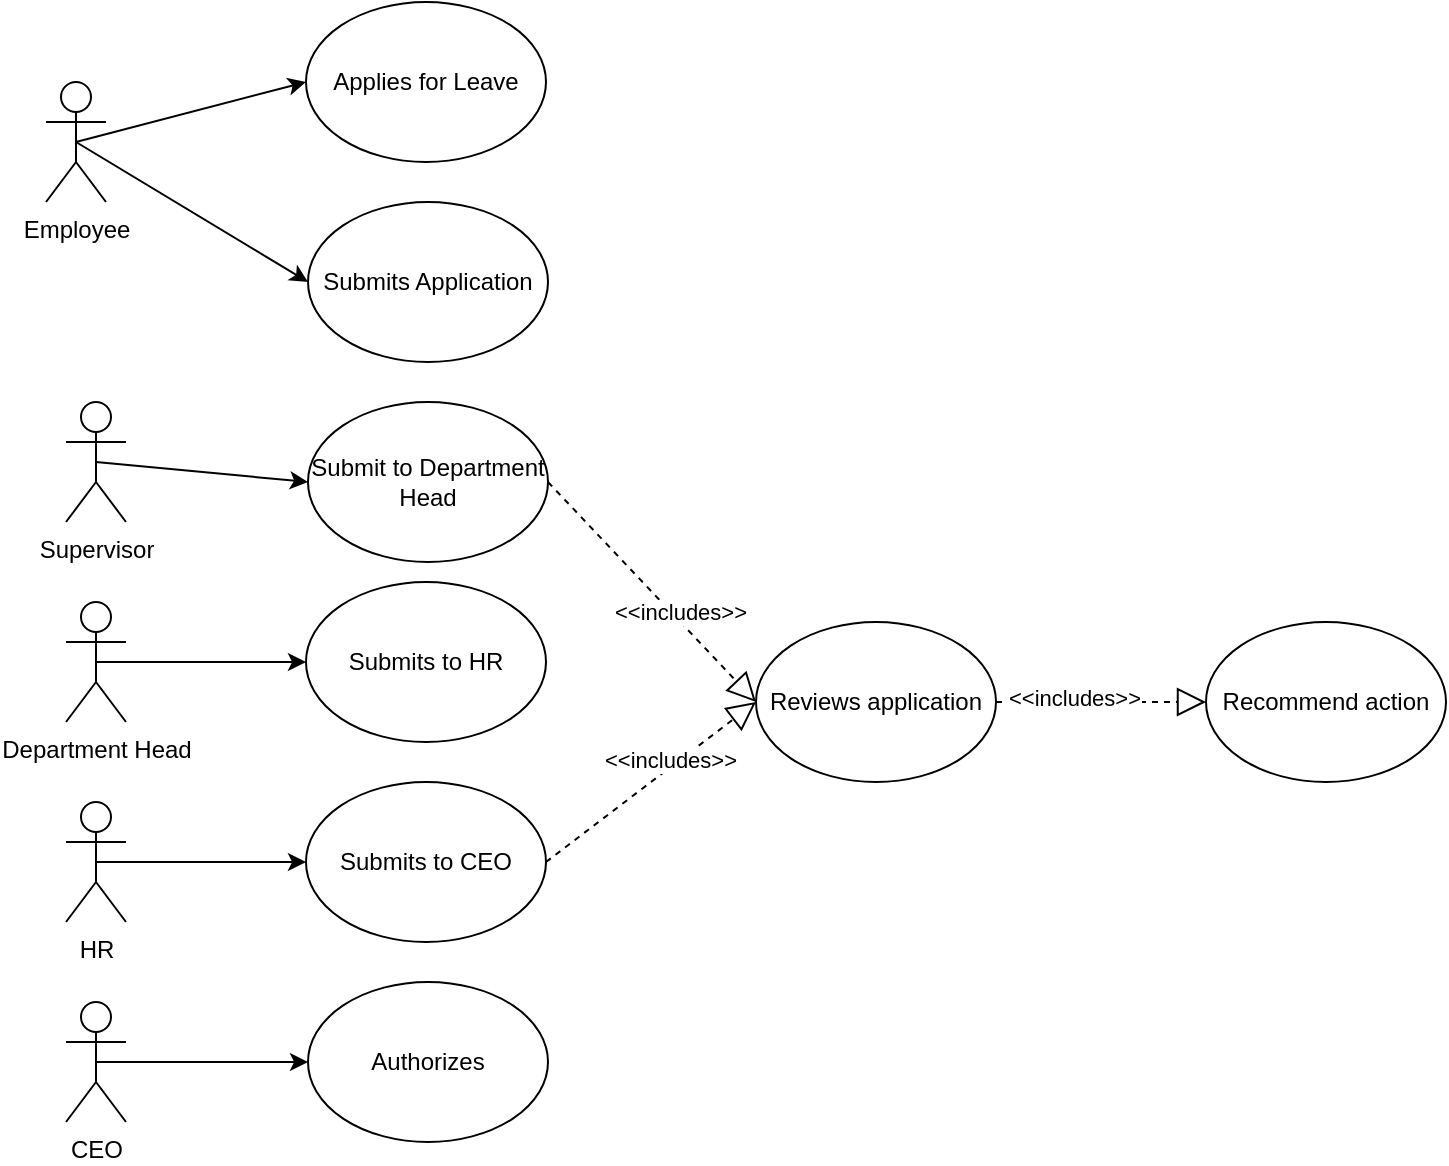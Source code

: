 <mxfile version="21.1.1" type="github" pages="2">
  <diagram name="Leave" id="-ahK2AiJFUt962WjD6yo">
    <mxGraphModel dx="794" dy="462" grid="1" gridSize="10" guides="1" tooltips="1" connect="1" arrows="1" fold="1" page="1" pageScale="1" pageWidth="850" pageHeight="1100" math="0" shadow="0">
      <root>
        <mxCell id="0" />
        <mxCell id="1" parent="0" />
        <mxCell id="jEuNEIycebCgHaeAklti-1" value="Employee" style="shape=umlActor;verticalLabelPosition=bottom;verticalAlign=top;html=1;outlineConnect=0;" parent="1" vertex="1">
          <mxGeometry x="70" y="100" width="30" height="60" as="geometry" />
        </mxCell>
        <mxCell id="jEuNEIycebCgHaeAklti-2" value="Applies for Leave" style="ellipse;whiteSpace=wrap;html=1;" parent="1" vertex="1">
          <mxGeometry x="200" y="60" width="120" height="80" as="geometry" />
        </mxCell>
        <mxCell id="jEuNEIycebCgHaeAklti-3" value="Submits Application" style="ellipse;whiteSpace=wrap;html=1;" parent="1" vertex="1">
          <mxGeometry x="201" y="160" width="120" height="80" as="geometry" />
        </mxCell>
        <mxCell id="jEuNEIycebCgHaeAklti-6" value="Supervisor" style="shape=umlActor;verticalLabelPosition=bottom;verticalAlign=top;html=1;outlineConnect=0;" parent="1" vertex="1">
          <mxGeometry x="80" y="260" width="30" height="60" as="geometry" />
        </mxCell>
        <mxCell id="jEuNEIycebCgHaeAklti-7" value="Reviews application" style="ellipse;whiteSpace=wrap;html=1;" parent="1" vertex="1">
          <mxGeometry x="425" y="370" width="120" height="80" as="geometry" />
        </mxCell>
        <mxCell id="jEuNEIycebCgHaeAklti-8" value="Recommend action" style="ellipse;whiteSpace=wrap;html=1;" parent="1" vertex="1">
          <mxGeometry x="650" y="370" width="120" height="80" as="geometry" />
        </mxCell>
        <mxCell id="jEuNEIycebCgHaeAklti-12" value="Department Head" style="shape=umlActor;verticalLabelPosition=bottom;verticalAlign=top;html=1;outlineConnect=0;" parent="1" vertex="1">
          <mxGeometry x="80" y="360" width="30" height="60" as="geometry" />
        </mxCell>
        <mxCell id="jEuNEIycebCgHaeAklti-15" value="CEO" style="shape=umlActor;verticalLabelPosition=bottom;verticalAlign=top;html=1;outlineConnect=0;" parent="1" vertex="1">
          <mxGeometry x="80" y="560" width="30" height="60" as="geometry" />
        </mxCell>
        <mxCell id="jEuNEIycebCgHaeAklti-16" value="Authorizes" style="ellipse;whiteSpace=wrap;html=1;" parent="1" vertex="1">
          <mxGeometry x="201" y="550" width="120" height="80" as="geometry" />
        </mxCell>
        <mxCell id="Kclj0Pq300hA-LoTm_ZO-1" value="" style="endArrow=classic;html=1;rounded=0;entryX=0;entryY=0.5;entryDx=0;entryDy=0;exitX=0.5;exitY=0.5;exitDx=0;exitDy=0;exitPerimeter=0;" edge="1" parent="1" source="jEuNEIycebCgHaeAklti-1" target="jEuNEIycebCgHaeAklti-2">
          <mxGeometry width="50" height="50" relative="1" as="geometry">
            <mxPoint x="90" y="130" as="sourcePoint" />
            <mxPoint x="140" y="80" as="targetPoint" />
          </mxGeometry>
        </mxCell>
        <mxCell id="Kclj0Pq300hA-LoTm_ZO-2" value="" style="endArrow=classic;html=1;rounded=0;entryX=0;entryY=0.5;entryDx=0;entryDy=0;exitX=0.5;exitY=0.5;exitDx=0;exitDy=0;exitPerimeter=0;" edge="1" parent="1" source="jEuNEIycebCgHaeAklti-1" target="jEuNEIycebCgHaeAklti-3">
          <mxGeometry width="50" height="50" relative="1" as="geometry">
            <mxPoint x="120" y="150" as="sourcePoint" />
            <mxPoint x="170" y="100" as="targetPoint" />
          </mxGeometry>
        </mxCell>
        <mxCell id="Kclj0Pq300hA-LoTm_ZO-5" value="Submit to Department Head" style="ellipse;whiteSpace=wrap;html=1;" vertex="1" parent="1">
          <mxGeometry x="201" y="260" width="120" height="80" as="geometry" />
        </mxCell>
        <mxCell id="Kclj0Pq300hA-LoTm_ZO-6" value="" style="endArrow=classic;html=1;rounded=0;exitX=0.5;exitY=0.5;exitDx=0;exitDy=0;exitPerimeter=0;entryX=0;entryY=0.5;entryDx=0;entryDy=0;" edge="1" parent="1" source="jEuNEIycebCgHaeAklti-6" target="Kclj0Pq300hA-LoTm_ZO-5">
          <mxGeometry width="50" height="50" relative="1" as="geometry">
            <mxPoint x="100" y="300" as="sourcePoint" />
            <mxPoint x="150" y="250" as="targetPoint" />
          </mxGeometry>
        </mxCell>
        <mxCell id="Kclj0Pq300hA-LoTm_ZO-13" value="" style="endArrow=block;dashed=1;endFill=0;endSize=12;html=1;rounded=0;entryX=0;entryY=0.5;entryDx=0;entryDy=0;exitX=1;exitY=0.5;exitDx=0;exitDy=0;" edge="1" parent="1" source="Kclj0Pq300hA-LoTm_ZO-5" target="jEuNEIycebCgHaeAklti-7">
          <mxGeometry width="160" relative="1" as="geometry">
            <mxPoint x="330" y="320" as="sourcePoint" />
            <mxPoint x="480" y="300" as="targetPoint" />
          </mxGeometry>
        </mxCell>
        <mxCell id="Kclj0Pq300hA-LoTm_ZO-14" value="&amp;lt;&amp;lt;includes&amp;gt;&amp;gt;" style="edgeLabel;html=1;align=center;verticalAlign=middle;resizable=0;points=[];" vertex="1" connectable="0" parent="Kclj0Pq300hA-LoTm_ZO-13">
          <mxGeometry x="0.219" y="3" relative="1" as="geometry">
            <mxPoint as="offset" />
          </mxGeometry>
        </mxCell>
        <mxCell id="Kclj0Pq300hA-LoTm_ZO-15" value="" style="endArrow=block;dashed=1;endFill=0;endSize=12;html=1;rounded=0;entryX=0;entryY=0.5;entryDx=0;entryDy=0;exitX=1;exitY=0.5;exitDx=0;exitDy=0;" edge="1" parent="1" source="jEuNEIycebCgHaeAklti-7" target="jEuNEIycebCgHaeAklti-8">
          <mxGeometry width="160" relative="1" as="geometry">
            <mxPoint x="560" y="370" as="sourcePoint" />
            <mxPoint x="600" y="360" as="targetPoint" />
          </mxGeometry>
        </mxCell>
        <mxCell id="Kclj0Pq300hA-LoTm_ZO-16" value="&amp;lt;&amp;lt;includes&amp;gt;&amp;gt;" style="edgeLabel;html=1;align=center;verticalAlign=middle;resizable=0;points=[];" vertex="1" connectable="0" parent="Kclj0Pq300hA-LoTm_ZO-15">
          <mxGeometry x="-0.258" y="2" relative="1" as="geometry">
            <mxPoint as="offset" />
          </mxGeometry>
        </mxCell>
        <mxCell id="Kclj0Pq300hA-LoTm_ZO-17" value="Submits to HR" style="ellipse;whiteSpace=wrap;html=1;" vertex="1" parent="1">
          <mxGeometry x="200" y="350" width="120" height="80" as="geometry" />
        </mxCell>
        <mxCell id="Kclj0Pq300hA-LoTm_ZO-20" value="" style="endArrow=classic;html=1;rounded=0;exitX=0.5;exitY=0.5;exitDx=0;exitDy=0;exitPerimeter=0;entryX=0;entryY=0.5;entryDx=0;entryDy=0;" edge="1" parent="1" source="jEuNEIycebCgHaeAklti-12" target="Kclj0Pq300hA-LoTm_ZO-17">
          <mxGeometry width="50" height="50" relative="1" as="geometry">
            <mxPoint x="94" y="355" as="sourcePoint" />
            <mxPoint x="200" y="365" as="targetPoint" />
          </mxGeometry>
        </mxCell>
        <mxCell id="Kclj0Pq300hA-LoTm_ZO-21" value="HR" style="shape=umlActor;verticalLabelPosition=bottom;verticalAlign=top;html=1;outlineConnect=0;" vertex="1" parent="1">
          <mxGeometry x="80" y="460" width="30" height="60" as="geometry" />
        </mxCell>
        <mxCell id="Kclj0Pq300hA-LoTm_ZO-24" value="" style="endArrow=classic;html=1;rounded=0;exitX=0.5;exitY=0.5;exitDx=0;exitDy=0;exitPerimeter=0;entryX=0;entryY=0.5;entryDx=0;entryDy=0;" edge="1" parent="1" source="jEuNEIycebCgHaeAklti-15" target="jEuNEIycebCgHaeAklti-16">
          <mxGeometry width="50" height="50" relative="1" as="geometry">
            <mxPoint x="95" y="580" as="sourcePoint" />
            <mxPoint x="200" y="580" as="targetPoint" />
          </mxGeometry>
        </mxCell>
        <mxCell id="Kclj0Pq300hA-LoTm_ZO-25" value="Submits to CEO" style="ellipse;whiteSpace=wrap;html=1;" vertex="1" parent="1">
          <mxGeometry x="200" y="450" width="120" height="80" as="geometry" />
        </mxCell>
        <mxCell id="Kclj0Pq300hA-LoTm_ZO-26" value="" style="endArrow=classic;html=1;rounded=0;exitX=0.5;exitY=0.5;exitDx=0;exitDy=0;exitPerimeter=0;entryX=0;entryY=0.5;entryDx=0;entryDy=0;" edge="1" parent="1" source="Kclj0Pq300hA-LoTm_ZO-21" target="Kclj0Pq300hA-LoTm_ZO-25">
          <mxGeometry width="50" height="50" relative="1" as="geometry">
            <mxPoint x="96" y="460" as="sourcePoint" />
            <mxPoint x="201" y="460" as="targetPoint" />
          </mxGeometry>
        </mxCell>
        <mxCell id="Kclj0Pq300hA-LoTm_ZO-27" value="" style="endArrow=block;dashed=1;endFill=0;endSize=12;html=1;rounded=0;entryX=0;entryY=0.5;entryDx=0;entryDy=0;exitX=1;exitY=0.5;exitDx=0;exitDy=0;" edge="1" parent="1" source="Kclj0Pq300hA-LoTm_ZO-25" target="jEuNEIycebCgHaeAklti-7">
          <mxGeometry width="160" relative="1" as="geometry">
            <mxPoint x="340" y="495" as="sourcePoint" />
            <mxPoint x="444" y="605" as="targetPoint" />
          </mxGeometry>
        </mxCell>
        <mxCell id="Kclj0Pq300hA-LoTm_ZO-28" value="&amp;lt;&amp;lt;includes&amp;gt;&amp;gt;" style="edgeLabel;html=1;align=center;verticalAlign=middle;resizable=0;points=[];" vertex="1" connectable="0" parent="Kclj0Pq300hA-LoTm_ZO-27">
          <mxGeometry x="0.219" y="3" relative="1" as="geometry">
            <mxPoint as="offset" />
          </mxGeometry>
        </mxCell>
      </root>
    </mxGraphModel>
  </diagram>
  <diagram id="7tPd-w09qw9n4sgpcjpy" name="Medical">
    <mxGraphModel dx="794" dy="462" grid="1" gridSize="10" guides="1" tooltips="1" connect="1" arrows="1" fold="1" page="1" pageScale="1" pageWidth="850" pageHeight="1100" math="0" shadow="0">
      <root>
        <mxCell id="0" />
        <mxCell id="1" parent="0" />
        <mxCell id="wOT5294FAfgkVhx5p4KC-4" style="edgeStyle=orthogonalEdgeStyle;rounded=0;orthogonalLoop=1;jettySize=auto;html=1;exitX=0.5;exitY=0.5;exitDx=0;exitDy=0;exitPerimeter=0;entryX=0;entryY=0.5;entryDx=0;entryDy=0;" edge="1" parent="1" source="wOT5294FAfgkVhx5p4KC-1" target="wOT5294FAfgkVhx5p4KC-2">
          <mxGeometry relative="1" as="geometry" />
        </mxCell>
        <mxCell id="wOT5294FAfgkVhx5p4KC-5" style="edgeStyle=orthogonalEdgeStyle;rounded=0;orthogonalLoop=1;jettySize=auto;html=1;exitX=0.5;exitY=0.5;exitDx=0;exitDy=0;exitPerimeter=0;entryX=0;entryY=0.5;entryDx=0;entryDy=0;" edge="1" parent="1" source="wOT5294FAfgkVhx5p4KC-1" target="wOT5294FAfgkVhx5p4KC-3">
          <mxGeometry relative="1" as="geometry" />
        </mxCell>
        <mxCell id="wOT5294FAfgkVhx5p4KC-7" style="edgeStyle=orthogonalEdgeStyle;rounded=0;orthogonalLoop=1;jettySize=auto;html=1;exitX=0.5;exitY=0.5;exitDx=0;exitDy=0;exitPerimeter=0;entryX=0;entryY=0.5;entryDx=0;entryDy=0;" edge="1" parent="1" source="wOT5294FAfgkVhx5p4KC-1" target="wOT5294FAfgkVhx5p4KC-6">
          <mxGeometry relative="1" as="geometry" />
        </mxCell>
        <mxCell id="wOT5294FAfgkVhx5p4KC-1" value="Reception" style="shape=umlActor;verticalLabelPosition=bottom;verticalAlign=top;html=1;outlineConnect=0;" vertex="1" parent="1">
          <mxGeometry x="90" y="130" width="30" height="60" as="geometry" />
        </mxCell>
        <mxCell id="wOT5294FAfgkVhx5p4KC-2" value="&lt;div style=&quot;&quot;&gt;&lt;font face=&quot;WordVisi_MSFontService, Arial, Arial_EmbeddedFont, Arial_MSFontService, sans-serif&quot;&gt;Capture patients details&lt;/font&gt;&lt;/div&gt;&lt;span style=&quot;accent-color: auto; place-content: normal; place-items: normal; place-self: auto; alignment-baseline: auto; animation: 0s ease 0s 1 normal none running none; app-region: none; appearance: none; aspect-ratio: auto; backdrop-filter: none; backface-visibility: visible; background: none 0% 0% / auto repeat scroll padding-box border-box rgba(0, 0, 0, 0); background-blend-mode: normal; baseline-shift: 0px; baseline-source: auto; border-image: none 100% / 1 / 0 stretch; border-color: rgb(0, 0, 0); border-collapse: collapse; border-end-end-radius: 0px; border-end-start-radius: 0px; border-width: 0px; border-style: none; border-spacing: 0px; border-start-end-radius: 0px; border-start-start-radius: 0px; border-radius: 0px; inset: auto; box-shadow: none; box-sizing: content-box; break-after: auto; break-before: auto; break-inside: auto; buffered-rendering: auto; caption-side: top; caret-color: rgb(0, 0, 0); clear: none; clip: auto; clip-path: none; clip-rule: nonzero; color-interpolation: srgb; color-interpolation-filters: linearrgb; color-rendering: auto; color-scheme: normal; columns: auto; column-fill: balance; gap: normal; column-rule: 0px none rgb(0, 0, 0); column-span: none; contain: none; contain-intrinsic-block-size: none; contain-intrinsic-size: none; contain-intrinsic-inline-size: none; container: none; content: normal; content-visibility: visible; counter-increment: none; counter-reset: none; counter-set: none; cursor: text; cx: 0px; cy: 0px; d: none; direction: ltr; display: inline; dominant-baseline: auto; empty-cells: show; fill: rgb(0, 0, 0); fill-opacity: 1; fill-rule: nonzero; filter: none; flex: 0 1 auto; flex-flow: row nowrap; float: none; flood-color: rgb(0, 0, 0); flood-opacity: 1; font-family: WordVisi_MSFontService, Arial, Arial_EmbeddedFont, Arial_MSFontService, sans-serif; font-feature-settings: normal; font-kerning: none; font-optical-sizing: auto; font-palette: normal; font-size: 14.667px; font-stretch: 100%; font-synthesis: weight style small-caps; font-variant-ligatures: no-common-ligatures no-discretionary-ligatures no-historical-ligatures no-contextual; font-variant-numeric: normal; font-variant-east-asian: normal; font-variant-alternates: normal; font-variation-settings: normal; forced-color-adjust: auto; grid-area: auto / auto / auto / auto; grid: auto-flow auto / none; height: auto; hyphenate-character: auto; hyphenate-limit-chars: auto; hyphens: manual; image-orientation: from-image; image-rendering: auto; initial-letter: normal; inline-size: auto; inset-block: auto; inset-inline: auto; isolation: auto; lighting-color: rgb(255, 255, 255); line-break: auto; line-height: 18.346px; list-style: outside none disc; margin: 0px; marker: none; mask: none; mask-type: luminance; math-depth: 0; math-shift: normal; math-style: normal; max-height: none; max-width: none; min-height: 0px; min-width: 0px; mix-blend-mode: normal; object-fit: fill; object-position: 50% 50%; object-view-box: none; offset: none 0px auto 0deg; opacity: 1; order: 0; outline: rgb(0, 0, 0) none 0px; outline-offset: 0px; overflow: visible; overflow-anchor: auto; overflow-clip-margin: 0px; overflow-wrap: break-word; overscroll-behavior-block: auto; overscroll-behavior-inline: auto; overscroll-behavior: auto; padding: 0px; page: auto; paint-order: normal; perspective: none; perspective-origin: 0px 0px; pointer-events: auto; position: static; quotes: auto; r: 0px; resize: none; rotate: none; ruby-position: over; rx: auto; ry: auto; scale: none; scroll-behavior: auto; scroll-margin-block: 0px; scroll-margin: 0px; scroll-margin-inline: 0px; scroll-padding-block: auto; scroll-padding: auto; scroll-padding-inline: auto; scroll-snap-align: none; scroll-snap-stop: normal; scroll-snap-type: none; scrollbar-gutter: auto; shape-image-threshold: 0; shape-margin: 0px; shape-outside: none; shape-rendering: auto; speak: normal; stop-color: rgb(0, 0, 0); stop-opacity: 1; stroke: none; stroke-dasharray: none; stroke-dashoffset: 0px; stroke-linecap: butt; stroke-linejoin: miter; stroke-miterlimit: 4; stroke-opacity: 1; stroke-width: 1px; tab-size: 8; table-layout: auto; text-align: left; text-align-last: auto; text-anchor: start; text-combine-upright: none; text-decoration-style: solid; text-decoration-color: rgb(0, 0, 0); text-decoration-skip-ink: auto; text-emphasis: none rgb(0, 0, 0); text-emphasis-position: over; text-orientation: mixed; text-overflow: clip; text-rendering: auto; text-shadow: none; text-size-adjust: auto; text-underline-offset: auto; text-underline-position: auto; touch-action: auto; transform: none; transform-box: view-box; transform-origin: 0px 0px; transform-style: flat; transition: all 0s ease 0s; translate: none; unicode-bidi: normal; user-select: text; vector-effect: none; vertical-align: baseline; view-transition-name: none; visibility: visible; border-block-end: 0px none rgb(0, 0, 0); border-block-start: 0px none rgb(0, 0, 0); border-inline-end: 0px none rgb(0, 0, 0); -webkit-border-image: none; border-inline-start: 0px none rgb(0, 0, 0); -webkit-box-align: stretch; -webkit-box-decoration-break: slice; -webkit-box-direction: normal; -webkit-box-flex: 0; -webkit-box-ordinal-group: 1; -webkit-box-orient: horizontal; -webkit-box-pack: start; -webkit-font-smoothing: auto; -webkit-highlight: none; -webkit-line-break: auto; -webkit-locale: &amp;quot;EN-GB&amp;quot;; block-size: auto; margin-block: 0px; margin-inline: 0px; -webkit-mask-box-image-source: none; -webkit-mask-box-image-slice: 0 fill; -webkit-mask-box-image-width: auto; -webkit-mask-box-image-outset: 0; -webkit-mask-box-image-repeat: stretch; -webkit-mask: none 0% 0% / auto repeat border-box border-box; -webkit-mask-composite: source-over; max-block-size: none; max-inline-size: none; min-block-size: 0px; min-inline-size: 0px; padding-block: 0px; padding-inline: 0px; -webkit-print-color-adjust: economy; -webkit-rtl-ordering: logical; -webkit-ruby-position: before; -webkit-tap-highlight-color: rgba(0, 0, 0, 0); -webkit-text-combine: none; -webkit-text-fill-color: rgb(0, 0, 0); -webkit-text-orientation: vertical-right; -webkit-text-security: none; -webkit-text-stroke-color: rgb(0, 0, 0); -webkit-user-drag: none; -webkit-user-modify: read-only; -webkit-writing-mode: horizontal-tb; width: auto; will-change: auto; word-break: normal; writing-mode: horizontal-tb; x: 0px; y: 0px; z-index: auto; zoom: 1;&quot; class=&quot;TextRun SCXW238318593 BCX8&quot; lang=&quot;EN-GB&quot; data-contrast=&quot;auto&quot;&gt;&lt;/span&gt;&lt;span style=&quot;accent-color: auto; place-content: normal; place-items: normal; place-self: auto; alignment-baseline: auto; animation: 0s ease 0s 1 normal none running none; app-region: none; appearance: none; aspect-ratio: auto; backdrop-filter: none; backface-visibility: visible; background: none 0% 0% / auto repeat scroll padding-box border-box rgba(0, 0, 0, 0); background-blend-mode: normal; baseline-shift: 0px; baseline-source: auto; border-image: none 100% / 1 / 0 stretch; border-color: rgb(0, 0, 0); border-collapse: collapse; border-end-end-radius: 0px; border-end-start-radius: 0px; border-width: 0px; border-style: none; border-spacing: 0px; border-start-end-radius: 0px; border-start-start-radius: 0px; border-radius: 0px; inset: auto; box-shadow: none; box-sizing: content-box; break-after: auto; break-before: auto; break-inside: auto; buffered-rendering: auto; caption-side: top; caret-color: rgb(0, 0, 0); clear: none; clip: auto; clip-path: none; clip-rule: nonzero; color-interpolation: srgb; color-interpolation-filters: linearrgb; color-rendering: auto; color-scheme: normal; columns: auto; column-fill: balance; gap: normal; column-rule: 0px none rgb(0, 0, 0); column-span: none; contain: none; contain-intrinsic-block-size: none; contain-intrinsic-size: none; contain-intrinsic-inline-size: none; container: none; content: normal; content-visibility: visible; counter-increment: none; counter-reset: none; counter-set: none; cursor: text; cx: 0px; cy: 0px; d: none; direction: ltr; display: inline; dominant-baseline: auto; empty-cells: show; fill: rgb(0, 0, 0); fill-opacity: 1; fill-rule: nonzero; filter: none; flex: 0 1 auto; flex-flow: row nowrap; float: none; flood-color: rgb(0, 0, 0); flood-opacity: 1; font-family: WordVisi_MSFontService, Arial, Arial_EmbeddedFont, Arial_MSFontService, sans-serif; font-feature-settings: normal; font-kerning: none; font-optical-sizing: auto; font-palette: normal; font-size: 14.667px; font-stretch: 100%; font-synthesis: weight style small-caps; font-variant-ligatures: no-common-ligatures no-discretionary-ligatures no-historical-ligatures no-contextual; font-variant-numeric: normal; font-variant-east-asian: normal; font-variant-alternates: normal; font-variation-settings: normal; forced-color-adjust: auto; grid-area: auto / auto / auto / auto; grid: auto-flow auto / none; height: auto; hyphenate-character: auto; hyphenate-limit-chars: auto; hyphens: manual; image-orientation: from-image; image-rendering: auto; initial-letter: normal; inline-size: auto; inset-block: auto; inset-inline: auto; isolation: auto; lighting-color: rgb(255, 255, 255); line-break: auto; line-height: 18.346px; list-style: outside none disc; margin: 0px; marker: none; mask: none; mask-type: luminance; math-depth: 0; math-shift: normal; math-style: normal; max-height: none; max-width: none; min-height: 0px; min-width: 0px; mix-blend-mode: normal; object-fit: fill; object-position: 50% 50%; object-view-box: none; offset: none 0px auto 0deg; opacity: 1; order: 0; outline: rgb(0, 0, 0) none 0px; outline-offset: 0px; overflow: visible; overflow-anchor: auto; overflow-clip-margin: 0px; overflow-wrap: break-word; overscroll-behavior-block: auto; overscroll-behavior-inline: auto; overscroll-behavior: auto; padding: 0px; page: auto; paint-order: normal; perspective: none; perspective-origin: 0px 0px; pointer-events: auto; position: static; quotes: auto; r: 0px; resize: none; rotate: none; ruby-position: over; rx: auto; ry: auto; scale: none; scroll-behavior: auto; scroll-margin-block: 0px; scroll-margin: 0px; scroll-margin-inline: 0px; scroll-padding-block: auto; scroll-padding: auto; scroll-padding-inline: auto; scroll-snap-align: none; scroll-snap-stop: normal; scroll-snap-type: none; scrollbar-gutter: auto; shape-image-threshold: 0; shape-margin: 0px; shape-outside: none; shape-rendering: auto; speak: normal; stop-color: rgb(0, 0, 0); stop-opacity: 1; stroke: none; stroke-dasharray: none; stroke-dashoffset: 0px; stroke-linecap: butt; stroke-linejoin: miter; stroke-miterlimit: 4; stroke-opacity: 1; stroke-width: 1px; tab-size: 8; table-layout: auto; text-align: left; text-align-last: auto; text-anchor: start; text-combine-upright: none; text-decoration-style: solid; text-decoration-color: rgb(0, 0, 0); text-decoration-skip-ink: auto; text-emphasis: none rgb(0, 0, 0); text-emphasis-position: over; text-orientation: mixed; text-overflow: clip; text-rendering: auto; text-shadow: none; text-size-adjust: auto; text-underline-offset: auto; text-underline-position: auto; touch-action: auto; transform: none; transform-box: view-box; transform-origin: 0px 0px; transform-style: flat; transition: all 0s ease 0s; translate: none; unicode-bidi: normal; user-select: text; vector-effect: none; vertical-align: baseline; view-transition-name: none; visibility: visible; border-block-end: 0px none rgb(0, 0, 0); border-block-start: 0px none rgb(0, 0, 0); border-inline-end: 0px none rgb(0, 0, 0); -webkit-border-image: none; border-inline-start: 0px none rgb(0, 0, 0); -webkit-box-align: stretch; -webkit-box-decoration-break: slice; -webkit-box-direction: normal; -webkit-box-flex: 0; -webkit-box-ordinal-group: 1; -webkit-box-orient: horizontal; -webkit-box-pack: start; -webkit-font-smoothing: auto; -webkit-highlight: none; -webkit-line-break: auto; -webkit-locale: &amp;quot;EN-GB&amp;quot;; block-size: auto; margin-block: 0px; margin-inline: 0px; -webkit-mask-box-image-source: none; -webkit-mask-box-image-slice: 0 fill; -webkit-mask-box-image-width: auto; -webkit-mask-box-image-outset: 0; -webkit-mask-box-image-repeat: stretch; -webkit-mask: none 0% 0% / auto repeat border-box border-box; -webkit-mask-composite: source-over; max-block-size: none; max-inline-size: none; min-block-size: 0px; min-inline-size: 0px; padding-block: 0px; padding-inline: 0px; -webkit-print-color-adjust: economy; -webkit-rtl-ordering: logical; -webkit-ruby-position: before; -webkit-tap-highlight-color: rgba(0, 0, 0, 0); -webkit-text-combine: none; -webkit-text-fill-color: rgb(0, 0, 0); -webkit-text-orientation: vertical-right; -webkit-text-security: none; -webkit-text-stroke-color: rgb(0, 0, 0); -webkit-user-drag: none; -webkit-user-modify: read-only; -webkit-writing-mode: horizontal-tb; width: auto; will-change: auto; word-break: normal; writing-mode: horizontal-tb; x: 0px; y: 0px; z-index: auto; zoom: 1;&quot; class=&quot;TextRun SCXW238318593 BCX8&quot; lang=&quot;EN-GB&quot; data-contrast=&quot;auto&quot;&gt;&lt;/span&gt;" style="ellipse;whiteSpace=wrap;html=1;" vertex="1" parent="1">
          <mxGeometry x="210" y="10" width="120" height="80" as="geometry" />
        </mxCell>
        <mxCell id="wOT5294FAfgkVhx5p4KC-3" value="Receive payments" style="ellipse;whiteSpace=wrap;html=1;" vertex="1" parent="1">
          <mxGeometry x="210" y="240" width="120" height="80" as="geometry" />
        </mxCell>
        <mxCell id="wOT5294FAfgkVhx5p4KC-6" value="&lt;div style=&quot;&quot;&gt;&lt;font face=&quot;WordVisi_MSFontService, Arial, Arial_EmbeddedFont, Arial_MSFontService, sans-serif&quot;&gt;retrieves patient file&lt;/font&gt;&lt;/div&gt;&lt;span style=&quot;accent-color: auto; place-content: normal; place-items: normal; place-self: auto; alignment-baseline: auto; animation: 0s ease 0s 1 normal none running none; app-region: none; appearance: none; aspect-ratio: auto; backdrop-filter: none; backface-visibility: visible; background: none 0% 0% / auto repeat scroll padding-box border-box rgba(0, 0, 0, 0); background-blend-mode: normal; baseline-shift: 0px; baseline-source: auto; border-image: none 100% / 1 / 0 stretch; border-color: rgb(0, 0, 0); border-collapse: collapse; border-end-end-radius: 0px; border-end-start-radius: 0px; border-width: 0px; border-style: none; border-spacing: 0px; border-start-end-radius: 0px; border-start-start-radius: 0px; border-radius: 0px; inset: auto; box-shadow: none; box-sizing: content-box; break-after: auto; break-before: auto; break-inside: auto; buffered-rendering: auto; caption-side: top; caret-color: rgb(0, 0, 0); clear: none; clip: auto; clip-path: none; clip-rule: nonzero; color-interpolation: srgb; color-interpolation-filters: linearrgb; color-rendering: auto; color-scheme: normal; columns: auto; column-fill: balance; gap: normal; column-rule: 0px none rgb(0, 0, 0); column-span: none; contain: none; contain-intrinsic-block-size: none; contain-intrinsic-size: none; contain-intrinsic-inline-size: none; container: none; content: normal; content-visibility: visible; counter-increment: none; counter-reset: none; counter-set: none; cursor: text; cx: 0px; cy: 0px; d: none; direction: ltr; display: inline; dominant-baseline: auto; empty-cells: show; fill: rgb(0, 0, 0); fill-opacity: 1; fill-rule: nonzero; filter: none; flex: 0 1 auto; flex-flow: row nowrap; float: none; flood-color: rgb(0, 0, 0); flood-opacity: 1; font-family: WordVisi_MSFontService, Arial, Arial_EmbeddedFont, Arial_MSFontService, sans-serif; font-feature-settings: normal; font-kerning: none; font-optical-sizing: auto; font-palette: normal; font-size: 14.667px; font-stretch: 100%; font-synthesis: weight style small-caps; font-variant-ligatures: no-common-ligatures no-discretionary-ligatures no-historical-ligatures no-contextual; font-variant-numeric: normal; font-variant-east-asian: normal; font-variant-alternates: normal; font-variation-settings: normal; forced-color-adjust: auto; grid-area: auto / auto / auto / auto; grid: auto-flow auto / none; height: auto; hyphenate-character: auto; hyphenate-limit-chars: auto; hyphens: manual; image-orientation: from-image; image-rendering: auto; initial-letter: normal; inline-size: auto; inset-block: auto; inset-inline: auto; isolation: auto; lighting-color: rgb(255, 255, 255); line-break: auto; line-height: 18.346px; list-style: outside none disc; margin: 0px; marker: none; mask: none; mask-type: luminance; math-depth: 0; math-shift: normal; math-style: normal; max-height: none; max-width: none; min-height: 0px; min-width: 0px; mix-blend-mode: normal; object-fit: fill; object-position: 50% 50%; object-view-box: none; offset: none 0px auto 0deg; opacity: 1; order: 0; outline: rgb(0, 0, 0) none 0px; outline-offset: 0px; overflow: visible; overflow-anchor: auto; overflow-clip-margin: 0px; overflow-wrap: break-word; overscroll-behavior-block: auto; overscroll-behavior-inline: auto; overscroll-behavior: auto; padding: 0px; page: auto; paint-order: normal; perspective: none; perspective-origin: 0px 0px; pointer-events: auto; position: static; quotes: auto; r: 0px; resize: none; rotate: none; ruby-position: over; rx: auto; ry: auto; scale: none; scroll-behavior: auto; scroll-margin-block: 0px; scroll-margin: 0px; scroll-margin-inline: 0px; scroll-padding-block: auto; scroll-padding: auto; scroll-padding-inline: auto; scroll-snap-align: none; scroll-snap-stop: normal; scroll-snap-type: none; scrollbar-gutter: auto; shape-image-threshold: 0; shape-margin: 0px; shape-outside: none; shape-rendering: auto; speak: normal; stop-color: rgb(0, 0, 0); stop-opacity: 1; stroke: none; stroke-dasharray: none; stroke-dashoffset: 0px; stroke-linecap: butt; stroke-linejoin: miter; stroke-miterlimit: 4; stroke-opacity: 1; stroke-width: 1px; tab-size: 8; table-layout: auto; text-align: left; text-align-last: auto; text-anchor: start; text-combine-upright: none; text-decoration-style: solid; text-decoration-color: rgb(0, 0, 0); text-decoration-skip-ink: auto; text-emphasis: none rgb(0, 0, 0); text-emphasis-position: over; text-orientation: mixed; text-overflow: clip; text-rendering: auto; text-shadow: none; text-size-adjust: auto; text-underline-offset: auto; text-underline-position: auto; touch-action: auto; transform: none; transform-box: view-box; transform-origin: 0px 0px; transform-style: flat; transition: all 0s ease 0s; translate: none; unicode-bidi: normal; user-select: text; vector-effect: none; vertical-align: baseline; view-transition-name: none; visibility: visible; border-block-end: 0px none rgb(0, 0, 0); border-block-start: 0px none rgb(0, 0, 0); border-inline-end: 0px none rgb(0, 0, 0); -webkit-border-image: none; border-inline-start: 0px none rgb(0, 0, 0); -webkit-box-align: stretch; -webkit-box-decoration-break: slice; -webkit-box-direction: normal; -webkit-box-flex: 0; -webkit-box-ordinal-group: 1; -webkit-box-orient: horizontal; -webkit-box-pack: start; -webkit-font-smoothing: auto; -webkit-highlight: none; -webkit-line-break: auto; -webkit-locale: &amp;quot;EN-GB&amp;quot;; block-size: auto; margin-block: 0px; margin-inline: 0px; -webkit-mask-box-image-source: none; -webkit-mask-box-image-slice: 0 fill; -webkit-mask-box-image-width: auto; -webkit-mask-box-image-outset: 0; -webkit-mask-box-image-repeat: stretch; -webkit-mask: none 0% 0% / auto repeat border-box border-box; -webkit-mask-composite: source-over; max-block-size: none; max-inline-size: none; min-block-size: 0px; min-inline-size: 0px; padding-block: 0px; padding-inline: 0px; -webkit-print-color-adjust: economy; -webkit-rtl-ordering: logical; -webkit-ruby-position: before; -webkit-tap-highlight-color: rgba(0, 0, 0, 0); -webkit-text-combine: none; -webkit-text-fill-color: rgb(0, 0, 0); -webkit-text-orientation: vertical-right; -webkit-text-security: none; -webkit-text-stroke-color: rgb(0, 0, 0); -webkit-user-drag: none; -webkit-user-modify: read-only; -webkit-writing-mode: horizontal-tb; width: auto; will-change: auto; word-break: normal; writing-mode: horizontal-tb; x: 0px; y: 0px; z-index: auto; zoom: 1;&quot; class=&quot;TextRun SCXW157624365 BCX8&quot; lang=&quot;EN-GB&quot; data-contrast=&quot;auto&quot;&gt;&lt;/span&gt;" style="ellipse;whiteSpace=wrap;html=1;" vertex="1" parent="1">
          <mxGeometry x="210" y="120" width="120" height="80" as="geometry" />
        </mxCell>
        <mxCell id="wOT5294FAfgkVhx5p4KC-10" style="edgeStyle=orthogonalEdgeStyle;rounded=0;orthogonalLoop=1;jettySize=auto;html=1;exitX=0.5;exitY=0.5;exitDx=0;exitDy=0;exitPerimeter=0;entryX=0;entryY=0.5;entryDx=0;entryDy=0;" edge="1" parent="1" source="wOT5294FAfgkVhx5p4KC-8" target="wOT5294FAfgkVhx5p4KC-9">
          <mxGeometry relative="1" as="geometry" />
        </mxCell>
        <mxCell id="wOT5294FAfgkVhx5p4KC-12" style="edgeStyle=orthogonalEdgeStyle;rounded=0;orthogonalLoop=1;jettySize=auto;html=1;exitX=0.5;exitY=0.5;exitDx=0;exitDy=0;exitPerimeter=0;entryX=0;entryY=0.5;entryDx=0;entryDy=0;" edge="1" parent="1" source="wOT5294FAfgkVhx5p4KC-8" target="wOT5294FAfgkVhx5p4KC-11">
          <mxGeometry relative="1" as="geometry" />
        </mxCell>
        <mxCell id="wOT5294FAfgkVhx5p4KC-8" value="Nurse" style="shape=umlActor;verticalLabelPosition=bottom;verticalAlign=top;html=1;outlineConnect=0;" vertex="1" parent="1">
          <mxGeometry x="90" y="430" width="30" height="60" as="geometry" />
        </mxCell>
        <mxCell id="wOT5294FAfgkVhx5p4KC-9" value="Checks patients vitals" style="ellipse;whiteSpace=wrap;html=1;" vertex="1" parent="1">
          <mxGeometry x="210" y="360" width="120" height="80" as="geometry" />
        </mxCell>
        <mxCell id="wOT5294FAfgkVhx5p4KC-11" value="&lt;div style=&quot;&quot;&gt;&lt;font face=&quot;WordVisi_MSFontService, Arial, Arial_EmbeddedFont, Arial_MSFontService, sans-serif&quot;&gt;Assigns patient to clinician&lt;/font&gt;&lt;/div&gt;&lt;span style=&quot;accent-color: auto; place-content: normal; place-items: normal; place-self: auto; alignment-baseline: auto; animation: 0s ease 0s 1 normal none running none; app-region: none; appearance: none; aspect-ratio: auto; backdrop-filter: none; backface-visibility: visible; background: none 0% 0% / auto repeat scroll padding-box border-box rgba(0, 0, 0, 0); background-blend-mode: normal; baseline-shift: 0px; baseline-source: auto; border-image: none 100% / 1 / 0 stretch; border-color: rgb(0, 0, 0); border-collapse: collapse; border-end-end-radius: 0px; border-end-start-radius: 0px; border-width: 0px; border-style: none; border-spacing: 0px; border-start-end-radius: 0px; border-start-start-radius: 0px; border-radius: 0px; inset: auto; box-shadow: none; box-sizing: content-box; break-after: auto; break-before: auto; break-inside: auto; buffered-rendering: auto; caption-side: top; caret-color: rgb(0, 0, 0); clear: none; clip: auto; clip-path: none; clip-rule: nonzero; color-interpolation: srgb; color-interpolation-filters: linearrgb; color-rendering: auto; color-scheme: normal; columns: auto; column-fill: balance; gap: normal; column-rule: 0px none rgb(0, 0, 0); column-span: none; contain: none; contain-intrinsic-block-size: none; contain-intrinsic-size: none; contain-intrinsic-inline-size: none; container: none; content: normal; content-visibility: visible; counter-increment: none; counter-reset: none; counter-set: none; cursor: text; cx: 0px; cy: 0px; d: none; direction: ltr; display: inline; dominant-baseline: auto; empty-cells: show; fill: rgb(0, 0, 0); fill-opacity: 1; fill-rule: nonzero; filter: none; flex: 0 1 auto; flex-flow: row nowrap; float: none; flood-color: rgb(0, 0, 0); flood-opacity: 1; font-family: WordVisi_MSFontService, Arial, Arial_EmbeddedFont, Arial_MSFontService, sans-serif; font-feature-settings: normal; font-kerning: none; font-optical-sizing: auto; font-palette: normal; font-size: 14.667px; font-stretch: 100%; font-synthesis: weight style small-caps; font-variant-ligatures: no-common-ligatures no-discretionary-ligatures no-historical-ligatures no-contextual; font-variant-numeric: normal; font-variant-east-asian: normal; font-variant-alternates: normal; font-variation-settings: normal; forced-color-adjust: auto; grid-area: auto / auto / auto / auto; grid: auto-flow auto / none; height: auto; hyphenate-character: auto; hyphenate-limit-chars: auto; hyphens: manual; image-orientation: from-image; image-rendering: auto; initial-letter: normal; inline-size: auto; inset-block: auto; inset-inline: auto; isolation: auto; lighting-color: rgb(255, 255, 255); line-break: auto; line-height: 18.346px; list-style: outside none disc; margin: 0px; marker: none; mask: none; mask-type: luminance; math-depth: 0; math-shift: normal; math-style: normal; max-height: none; max-width: none; min-height: 0px; min-width: 0px; mix-blend-mode: normal; object-fit: fill; object-position: 50% 50%; object-view-box: none; offset: none 0px auto 0deg; opacity: 1; order: 0; outline: rgb(0, 0, 0) none 0px; outline-offset: 0px; overflow: visible; overflow-anchor: auto; overflow-clip-margin: 0px; overflow-wrap: break-word; overscroll-behavior-block: auto; overscroll-behavior-inline: auto; overscroll-behavior: auto; padding: 0px; page: auto; paint-order: normal; perspective: none; perspective-origin: 0px 0px; pointer-events: auto; position: static; quotes: auto; r: 0px; resize: none; rotate: none; ruby-position: over; rx: auto; ry: auto; scale: none; scroll-behavior: auto; scroll-margin-block: 0px; scroll-margin: 0px; scroll-margin-inline: 0px; scroll-padding-block: auto; scroll-padding: auto; scroll-padding-inline: auto; scroll-snap-align: none; scroll-snap-stop: normal; scroll-snap-type: none; scrollbar-gutter: auto; shape-image-threshold: 0; shape-margin: 0px; shape-outside: none; shape-rendering: auto; speak: normal; stop-color: rgb(0, 0, 0); stop-opacity: 1; stroke: none; stroke-dasharray: none; stroke-dashoffset: 0px; stroke-linecap: butt; stroke-linejoin: miter; stroke-miterlimit: 4; stroke-opacity: 1; stroke-width: 1px; tab-size: 8; table-layout: auto; text-align-last: auto; text-anchor: start; text-combine-upright: none; text-decoration-style: solid; text-decoration-color: rgb(0, 0, 0); text-decoration-skip-ink: auto; text-emphasis: none rgb(0, 0, 0); text-emphasis-position: over; text-orientation: mixed; text-overflow: clip; text-rendering: auto; text-shadow: none; text-size-adjust: auto; text-underline-offset: auto; text-underline-position: auto; touch-action: auto; transform: none; transform-box: view-box; transform-origin: 0px 0px; transform-style: flat; transition: all 0s ease 0s; translate: none; unicode-bidi: normal; user-select: text; vector-effect: none; vertical-align: baseline; view-transition-name: none; visibility: visible; border-block-end: 0px none rgb(0, 0, 0); border-block-start: 0px none rgb(0, 0, 0); border-inline-end: 0px none rgb(0, 0, 0); -webkit-border-image: none; border-inline-start: 0px none rgb(0, 0, 0); -webkit-box-align: stretch; -webkit-box-decoration-break: slice; -webkit-box-direction: normal; -webkit-box-flex: 0; -webkit-box-ordinal-group: 1; -webkit-box-orient: horizontal; -webkit-box-pack: start; -webkit-font-smoothing: auto; -webkit-highlight: none; -webkit-line-break: auto; -webkit-locale: &amp;quot;EN-GB&amp;quot;; block-size: auto; margin-block: 0px; margin-inline: 0px; -webkit-mask-box-image-source: none; -webkit-mask-box-image-slice: 0 fill; -webkit-mask-box-image-width: auto; -webkit-mask-box-image-outset: 0; -webkit-mask-box-image-repeat: stretch; -webkit-mask: none 0% 0% / auto repeat border-box border-box; -webkit-mask-composite: source-over; max-block-size: none; max-inline-size: none; min-block-size: 0px; min-inline-size: 0px; padding-block: 0px; padding-inline: 0px; -webkit-print-color-adjust: economy; -webkit-rtl-ordering: logical; -webkit-ruby-position: before; -webkit-tap-highlight-color: rgba(0, 0, 0, 0); -webkit-text-combine: none; -webkit-text-fill-color: rgb(0, 0, 0); -webkit-text-orientation: vertical-right; -webkit-text-security: none; -webkit-text-stroke-color: rgb(0, 0, 0); -webkit-user-drag: none; -webkit-user-modify: read-only; -webkit-writing-mode: horizontal-tb; width: auto; will-change: auto; word-break: normal; writing-mode: horizontal-tb; x: 0px; y: 0px; z-index: auto; zoom: 1;&quot; class=&quot;TextRun SCXW51769832 BCX8&quot; lang=&quot;EN-GB&quot; data-contrast=&quot;auto&quot;&gt;&lt;/span&gt;" style="ellipse;whiteSpace=wrap;html=1;align=center;" vertex="1" parent="1">
          <mxGeometry x="210" y="470" width="120" height="80" as="geometry" />
        </mxCell>
        <mxCell id="wOT5294FAfgkVhx5p4KC-15" style="edgeStyle=orthogonalEdgeStyle;rounded=0;orthogonalLoop=1;jettySize=auto;html=1;exitX=0.5;exitY=0.5;exitDx=0;exitDy=0;exitPerimeter=0;entryX=0;entryY=0.5;entryDx=0;entryDy=0;" edge="1" parent="1" source="wOT5294FAfgkVhx5p4KC-13" target="wOT5294FAfgkVhx5p4KC-14">
          <mxGeometry relative="1" as="geometry" />
        </mxCell>
        <mxCell id="wOT5294FAfgkVhx5p4KC-20" style="edgeStyle=orthogonalEdgeStyle;rounded=0;orthogonalLoop=1;jettySize=auto;html=1;exitX=0.5;exitY=0.5;exitDx=0;exitDy=0;exitPerimeter=0;entryX=0;entryY=0.5;entryDx=0;entryDy=0;" edge="1" parent="1" source="wOT5294FAfgkVhx5p4KC-13" target="wOT5294FAfgkVhx5p4KC-16">
          <mxGeometry relative="1" as="geometry" />
        </mxCell>
        <mxCell id="wOT5294FAfgkVhx5p4KC-21" style="edgeStyle=orthogonalEdgeStyle;rounded=0;orthogonalLoop=1;jettySize=auto;html=1;exitX=0.5;exitY=0.5;exitDx=0;exitDy=0;exitPerimeter=0;entryX=0;entryY=0.5;entryDx=0;entryDy=0;" edge="1" parent="1" source="wOT5294FAfgkVhx5p4KC-13" target="wOT5294FAfgkVhx5p4KC-17">
          <mxGeometry relative="1" as="geometry" />
        </mxCell>
        <mxCell id="wOT5294FAfgkVhx5p4KC-22" style="edgeStyle=orthogonalEdgeStyle;rounded=0;orthogonalLoop=1;jettySize=auto;html=1;exitX=0.5;exitY=0.5;exitDx=0;exitDy=0;exitPerimeter=0;entryX=0;entryY=0.5;entryDx=0;entryDy=0;" edge="1" parent="1" source="wOT5294FAfgkVhx5p4KC-13" target="wOT5294FAfgkVhx5p4KC-18">
          <mxGeometry relative="1" as="geometry" />
        </mxCell>
        <mxCell id="wOT5294FAfgkVhx5p4KC-23" style="edgeStyle=orthogonalEdgeStyle;rounded=0;orthogonalLoop=1;jettySize=auto;html=1;exitX=0.5;exitY=0.5;exitDx=0;exitDy=0;exitPerimeter=0;entryX=0;entryY=0.5;entryDx=0;entryDy=0;" edge="1" parent="1" source="wOT5294FAfgkVhx5p4KC-13" target="wOT5294FAfgkVhx5p4KC-19">
          <mxGeometry relative="1" as="geometry" />
        </mxCell>
        <mxCell id="wOT5294FAfgkVhx5p4KC-13" value="Actor" style="shape=umlActor;verticalLabelPosition=bottom;verticalAlign=top;html=1;outlineConnect=0;" vertex="1" parent="1">
          <mxGeometry x="90" y="620" width="30" height="60" as="geometry" />
        </mxCell>
        <mxCell id="wOT5294FAfgkVhx5p4KC-14" value="Investigates for diagnosis" style="ellipse;whiteSpace=wrap;html=1;" vertex="1" parent="1">
          <mxGeometry x="210" y="590" width="120" height="80" as="geometry" />
        </mxCell>
        <mxCell id="wOT5294FAfgkVhx5p4KC-16" value="Sends patient to Lab" style="ellipse;whiteSpace=wrap;html=1;" vertex="1" parent="1">
          <mxGeometry x="210" y="700" width="120" height="80" as="geometry" />
        </mxCell>
        <mxCell id="wOT5294FAfgkVhx5p4KC-17" value="Sends patient to Screening room" style="ellipse;whiteSpace=wrap;html=1;" vertex="1" parent="1">
          <mxGeometry x="210" y="920" width="120" height="80" as="geometry" />
        </mxCell>
        <mxCell id="wOT5294FAfgkVhx5p4KC-18" value="Sends patient to radiology" style="ellipse;whiteSpace=wrap;html=1;" vertex="1" parent="1">
          <mxGeometry x="210" y="1030" width="120" height="80" as="geometry" />
        </mxCell>
        <mxCell id="wOT5294FAfgkVhx5p4KC-19" value="&lt;span style=&quot;margin: 0px; padding: 0px; user-select: text; -webkit-user-drag: none; -webkit-tap-highlight-color: transparent; font-size: 11pt; text-align: left; background-color: rgb(255, 255, 255); line-height: 18.346px; font-family: Arial, Arial_EmbeddedFont, Arial_MSFontService, sans-serif; font-variant-ligatures: none !important;&quot; class=&quot;TextRun SCXW112209023 BCX8&quot; lang=&quot;EN-GB&quot; data-contrast=&quot;auto&quot;&gt;&lt;/span&gt;&lt;span style=&quot;margin: 0px; padding: 0px; user-select: text; -webkit-user-drag: none; -webkit-tap-highlight-color: transparent; font-size: 11pt; text-align: left; background-color: rgb(255, 255, 255); line-height: 18.346px; font-family: Arial, Arial_EmbeddedFont, Arial_MSFontService, sans-serif;&quot; data-ccp-props=&quot;{&amp;quot;201341983&amp;quot;:0,&amp;quot;335559740&amp;quot;:259,&amp;quot;469777462&amp;quot;:[3495],&amp;quot;469777927&amp;quot;:[0],&amp;quot;469777928&amp;quot;:[1]}&quot; class=&quot;EOP SCXW112209023 BCX8&quot;&gt;&amp;nbsp;Writes prescription&lt;/span&gt;" style="ellipse;whiteSpace=wrap;html=1;" vertex="1" parent="1">
          <mxGeometry x="210" y="1150" width="120" height="80" as="geometry" />
        </mxCell>
        <mxCell id="wOT5294FAfgkVhx5p4KC-26" style="edgeStyle=orthogonalEdgeStyle;rounded=0;orthogonalLoop=1;jettySize=auto;html=1;exitX=0.5;exitY=0.5;exitDx=0;exitDy=0;exitPerimeter=0;entryX=1;entryY=0.5;entryDx=0;entryDy=0;" edge="1" parent="1" source="wOT5294FAfgkVhx5p4KC-24" target="wOT5294FAfgkVhx5p4KC-25">
          <mxGeometry relative="1" as="geometry" />
        </mxCell>
        <mxCell id="wOT5294FAfgkVhx5p4KC-24" value="Laboratory" style="shape=umlActor;verticalLabelPosition=bottom;verticalAlign=top;html=1;outlineConnect=0;" vertex="1" parent="1">
          <mxGeometry x="460" y="820" width="30" height="60" as="geometry" />
        </mxCell>
        <mxCell id="wOT5294FAfgkVhx5p4KC-25" value="Conducts lab tests" style="ellipse;whiteSpace=wrap;html=1;" vertex="1" parent="1">
          <mxGeometry x="210" y="810" width="120" height="80" as="geometry" />
        </mxCell>
      </root>
    </mxGraphModel>
  </diagram>
</mxfile>
